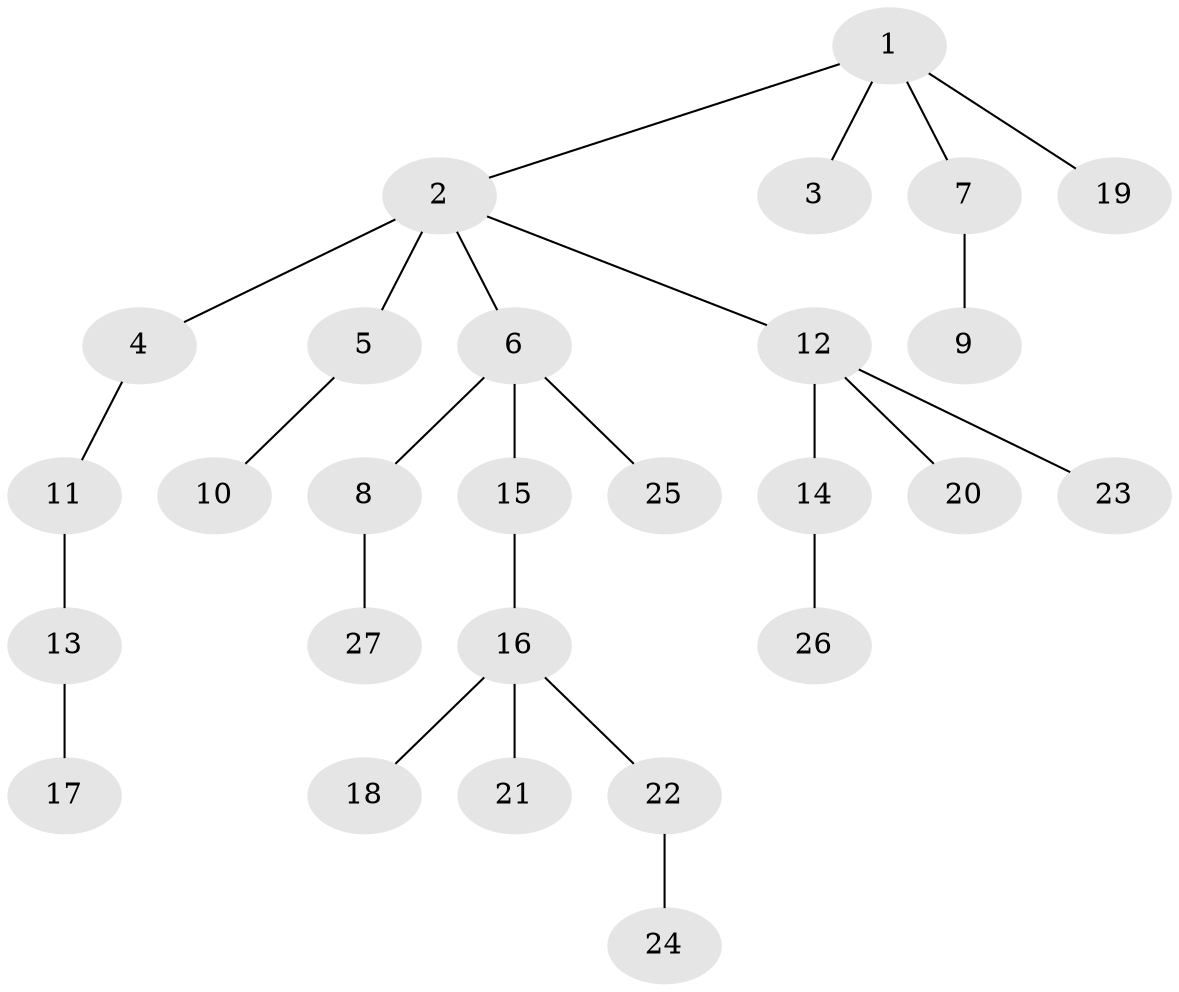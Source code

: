 // original degree distribution, {5: 0.0392156862745098, 7: 0.0196078431372549, 2: 0.29411764705882354, 3: 0.0784313725490196, 4: 0.0784313725490196, 1: 0.49019607843137253}
// Generated by graph-tools (version 1.1) at 2025/37/03/09/25 02:37:00]
// undirected, 27 vertices, 26 edges
graph export_dot {
graph [start="1"]
  node [color=gray90,style=filled];
  1;
  2;
  3;
  4;
  5;
  6;
  7;
  8;
  9;
  10;
  11;
  12;
  13;
  14;
  15;
  16;
  17;
  18;
  19;
  20;
  21;
  22;
  23;
  24;
  25;
  26;
  27;
  1 -- 2 [weight=1.0];
  1 -- 3 [weight=1.0];
  1 -- 7 [weight=1.0];
  1 -- 19 [weight=1.0];
  2 -- 4 [weight=1.0];
  2 -- 5 [weight=2.0];
  2 -- 6 [weight=1.0];
  2 -- 12 [weight=1.0];
  4 -- 11 [weight=1.0];
  5 -- 10 [weight=1.0];
  6 -- 8 [weight=1.0];
  6 -- 15 [weight=2.0];
  6 -- 25 [weight=1.0];
  7 -- 9 [weight=2.0];
  8 -- 27 [weight=1.0];
  11 -- 13 [weight=1.0];
  12 -- 14 [weight=1.0];
  12 -- 20 [weight=1.0];
  12 -- 23 [weight=1.0];
  13 -- 17 [weight=3.0];
  14 -- 26 [weight=1.0];
  15 -- 16 [weight=1.0];
  16 -- 18 [weight=1.0];
  16 -- 21 [weight=1.0];
  16 -- 22 [weight=1.0];
  22 -- 24 [weight=1.0];
}
